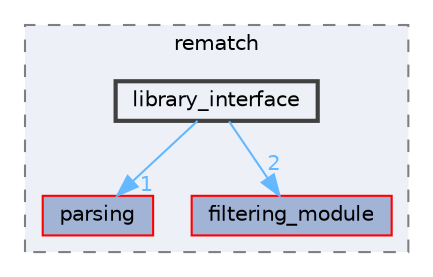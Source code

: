 digraph "src/rematch/library_interface"
{
 // LATEX_PDF_SIZE
  bgcolor="transparent";
  edge [fontname=Helvetica,fontsize=10,labelfontname=Helvetica,labelfontsize=10];
  node [fontname=Helvetica,fontsize=10,shape=box,height=0.2,width=0.4];
  compound=true
  subgraph clusterdir_84e318d4ffda23eef14e1bcd9ece9399 {
    graph [ bgcolor="#edf0f7", pencolor="grey50", label="rematch", fontname=Helvetica,fontsize=10 style="filled,dashed", URL="dir_84e318d4ffda23eef14e1bcd9ece9399.html",tooltip=""]
  dir_a5e55677c50a1bf7f16b6811453fb172 [label="parsing", fillcolor="#a2b4d6", color="red", style="filled", URL="dir_a5e55677c50a1bf7f16b6811453fb172.html",tooltip=""];
  dir_cba3ced6a1381c8cc6efe98872dc2d41 [label="filtering_module", fillcolor="#a2b4d6", color="red", style="filled", URL="dir_cba3ced6a1381c8cc6efe98872dc2d41.html",tooltip=""];
  dir_66410f39244e057a178db31b071aebe9 [label="library_interface", fillcolor="#edf0f7", color="grey25", style="filled,bold", URL="dir_66410f39244e057a178db31b071aebe9.html",tooltip=""];
  }
  dir_66410f39244e057a178db31b071aebe9->dir_a5e55677c50a1bf7f16b6811453fb172 [headlabel="1", labeldistance=1.5 headhref="dir_000005_000009.html" color="steelblue1" fontcolor="steelblue1"];
  dir_66410f39244e057a178db31b071aebe9->dir_cba3ced6a1381c8cc6efe98872dc2d41 [headlabel="2", labeldistance=1.5 headhref="dir_000005_000003.html" color="steelblue1" fontcolor="steelblue1"];
}

